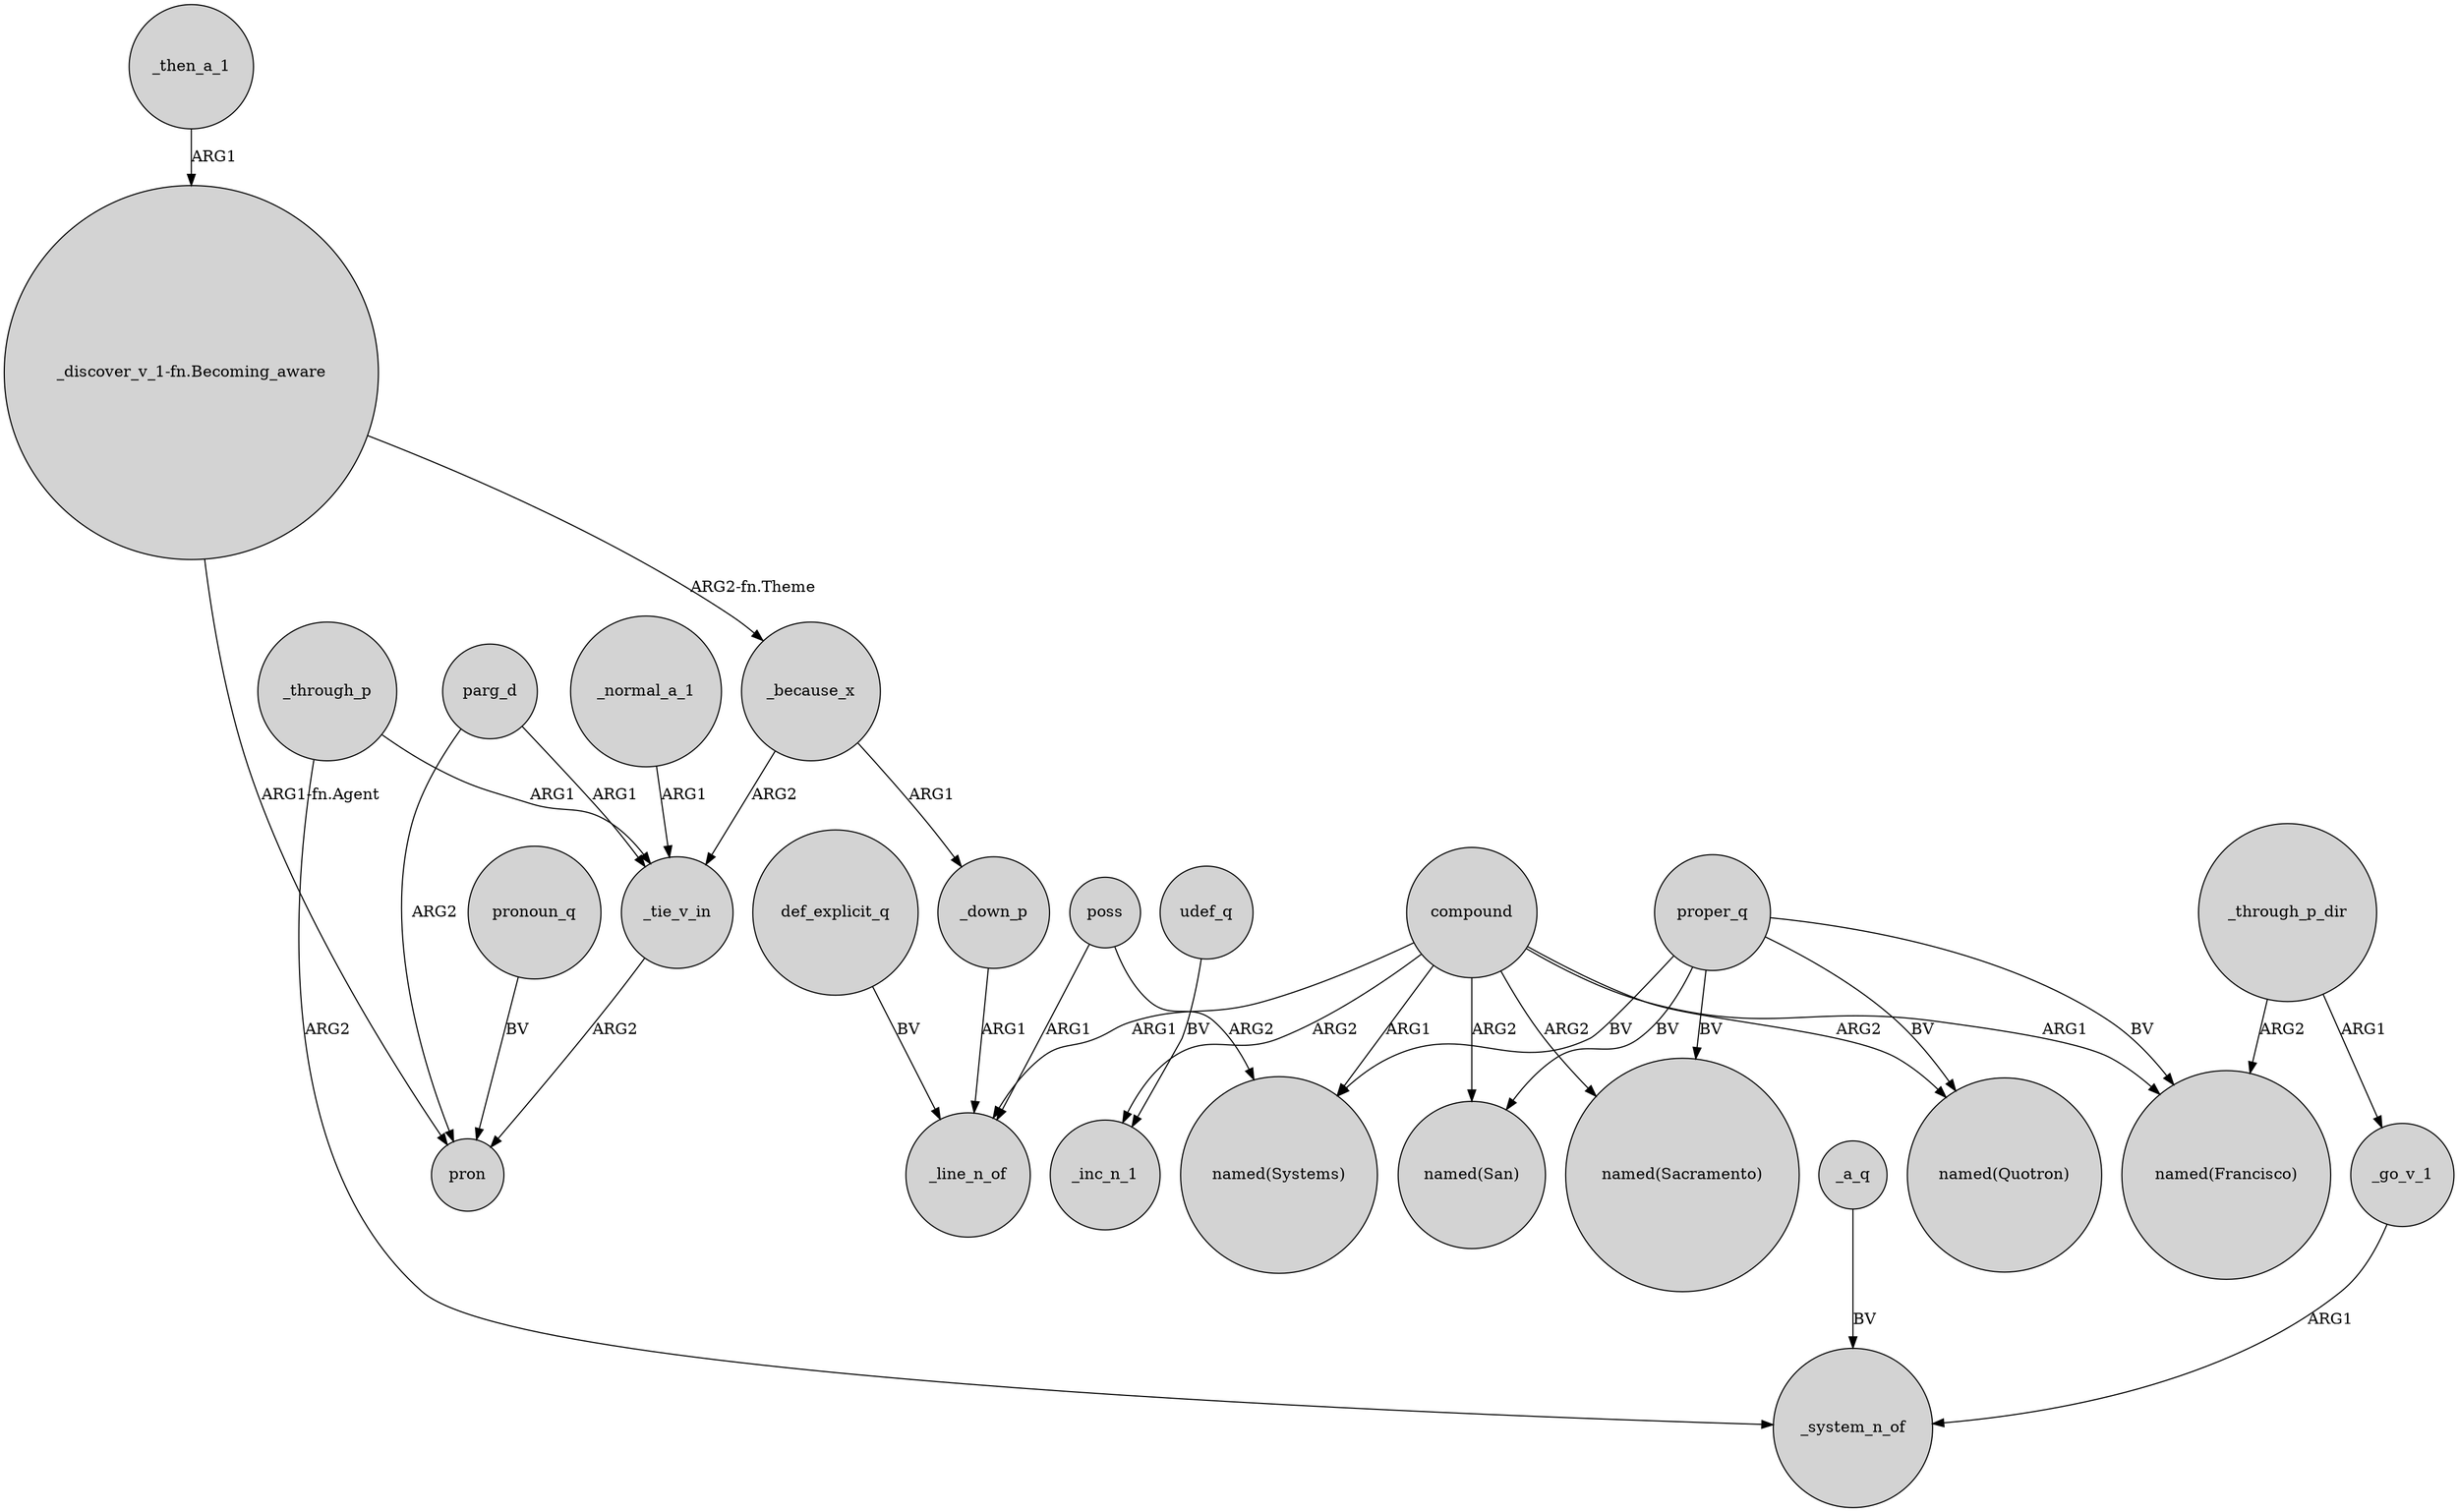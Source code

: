 digraph {
	node [shape=circle style=filled]
	parg_d -> _tie_v_in [label=ARG1]
	_down_p -> _line_n_of [label=ARG1]
	udef_q -> _inc_n_1 [label=BV]
	"_discover_v_1-fn.Becoming_aware" -> _because_x [label="ARG2-fn.Theme"]
	proper_q -> "named(Quotron)" [label=BV]
	proper_q -> "named(Francisco)" [label=BV]
	def_explicit_q -> _line_n_of [label=BV]
	compound -> "named(San)" [label=ARG2]
	_because_x -> _tie_v_in [label=ARG2]
	_because_x -> _down_p [label=ARG1]
	compound -> "named(Quotron)" [label=ARG2]
	poss -> "named(Systems)" [label=ARG2]
	_through_p_dir -> "named(Francisco)" [label=ARG2]
	_tie_v_in -> pron [label=ARG2]
	parg_d -> pron [label=ARG2]
	pronoun_q -> pron [label=BV]
	_through_p -> _system_n_of [label=ARG2]
	compound -> "named(Systems)" [label=ARG1]
	compound -> _line_n_of [label=ARG1]
	poss -> _line_n_of [label=ARG1]
	_then_a_1 -> "_discover_v_1-fn.Becoming_aware" [label=ARG1]
	proper_q -> "named(Systems)" [label=BV]
	compound -> "named(Sacramento)" [label=ARG2]
	compound -> "named(Francisco)" [label=ARG1]
	_through_p_dir -> _go_v_1 [label=ARG1]
	_through_p -> _tie_v_in [label=ARG1]
	_a_q -> _system_n_of [label=BV]
	_normal_a_1 -> _tie_v_in [label=ARG1]
	_go_v_1 -> _system_n_of [label=ARG1]
	proper_q -> "named(Sacramento)" [label=BV]
	proper_q -> "named(San)" [label=BV]
	"_discover_v_1-fn.Becoming_aware" -> pron [label="ARG1-fn.Agent"]
	compound -> _inc_n_1 [label=ARG2]
}
